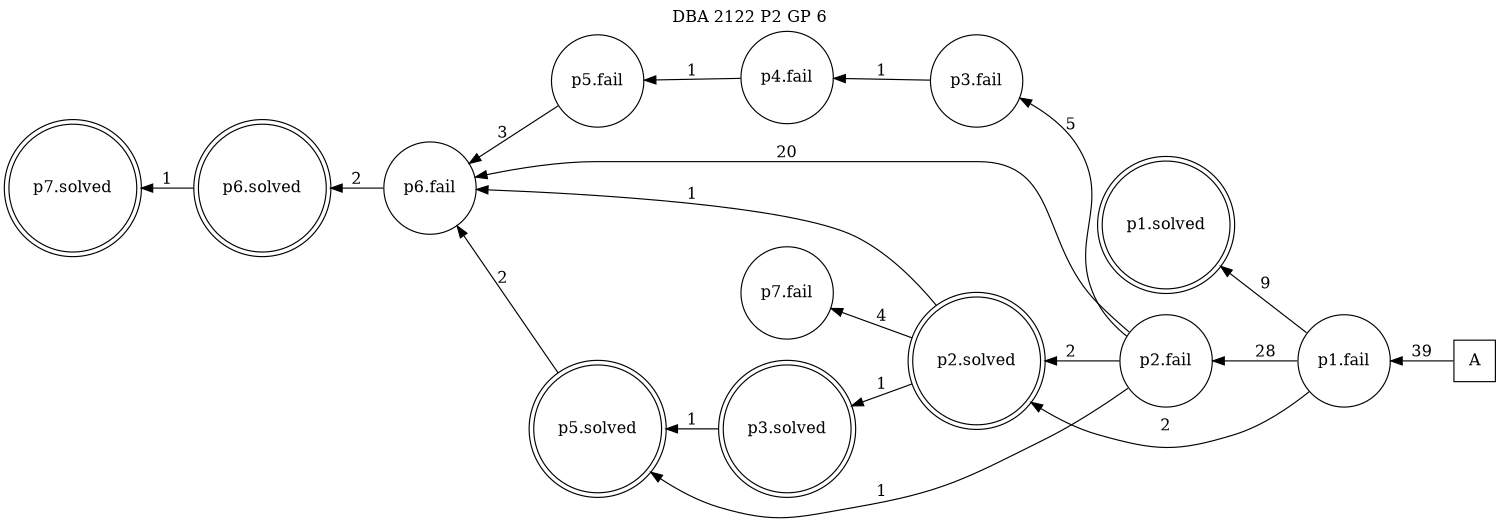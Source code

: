 digraph DBA_2122_P2_GP_6_GOOD {
labelloc="tl"
label= " DBA 2122 P2 GP 6 "
rankdir="RL";
graph [ size=" 10 , 10 !"]

"A" [shape="square" label="A"]
"p1.fail" [shape="circle" label="p1.fail"]
"p1.solved" [shape="doublecircle" label="p1.solved"]
"p2.fail" [shape="circle" label="p2.fail"]
"p3.fail" [shape="circle" label="p3.fail"]
"p4.fail" [shape="circle" label="p4.fail"]
"p5.fail" [shape="circle" label="p5.fail"]
"p6.fail" [shape="circle" label="p6.fail"]
"p6.solved" [shape="doublecircle" label="p6.solved"]
"p2.solved" [shape="doublecircle" label="p2.solved"]
"p7.fail" [shape="circle" label="p7.fail"]
"p3.solved" [shape="doublecircle" label="p3.solved"]
"p5.solved" [shape="doublecircle" label="p5.solved"]
"p7.solved" [shape="doublecircle" label="p7.solved"]
"A" -> "p1.fail" [ label=39]
"p1.fail" -> "p1.solved" [ label=9]
"p1.fail" -> "p2.fail" [ label=28]
"p1.fail" -> "p2.solved" [ label=2]
"p2.fail" -> "p3.fail" [ label=5]
"p2.fail" -> "p6.fail" [ label=20]
"p2.fail" -> "p2.solved" [ label=2]
"p2.fail" -> "p5.solved" [ label=1]
"p3.fail" -> "p4.fail" [ label=1]
"p4.fail" -> "p5.fail" [ label=1]
"p5.fail" -> "p6.fail" [ label=3]
"p6.fail" -> "p6.solved" [ label=2]
"p6.solved" -> "p7.solved" [ label=1]
"p2.solved" -> "p6.fail" [ label=1]
"p2.solved" -> "p7.fail" [ label=4]
"p2.solved" -> "p3.solved" [ label=1]
"p3.solved" -> "p5.solved" [ label=1]
"p5.solved" -> "p6.fail" [ label=2]
}
